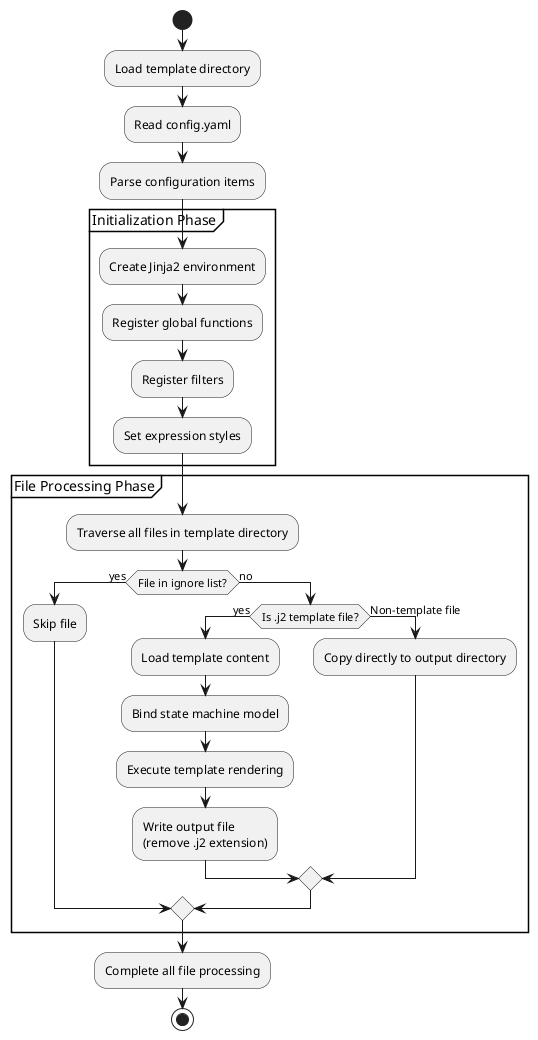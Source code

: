@startuml
start

:Load template directory;
:Read config.yaml;
:Parse configuration items;

partition "Initialization Phase" {
  :Create Jinja2 environment;
  :Register global functions;
  :Register filters;
  :Set expression styles;
}

partition "File Processing Phase" {
  :Traverse all files in template directory;

  if (File in ignore list?) then (yes)
    :Skip file;
  else (no)
    if (Is .j2 template file?) then (yes)
      :Load template content;
      :Bind state machine model;
      :Execute template rendering;
      :Write output file\n(remove .j2 extension);
    else (Non-template file)
      :Copy directly to output directory;
    endif
  endif
}

:Complete all file processing;
stop

@enduml